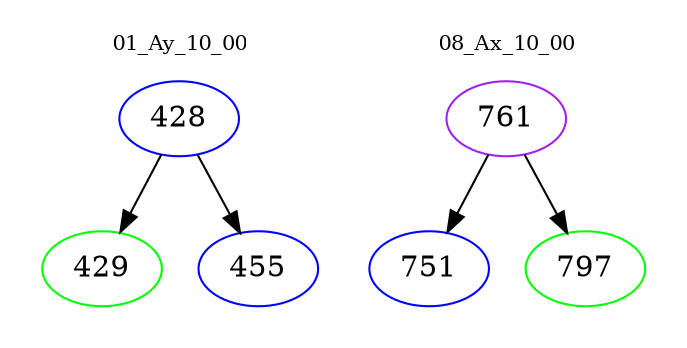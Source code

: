 digraph{
subgraph cluster_0 {
color = white
label = "01_Ay_10_00";
fontsize=10;
T0_428 [label="428", color="blue"]
T0_428 -> T0_429 [color="black"]
T0_429 [label="429", color="green"]
T0_428 -> T0_455 [color="black"]
T0_455 [label="455", color="blue"]
}
subgraph cluster_1 {
color = white
label = "08_Ax_10_00";
fontsize=10;
T1_761 [label="761", color="purple"]
T1_761 -> T1_751 [color="black"]
T1_751 [label="751", color="blue"]
T1_761 -> T1_797 [color="black"]
T1_797 [label="797", color="green"]
}
}
